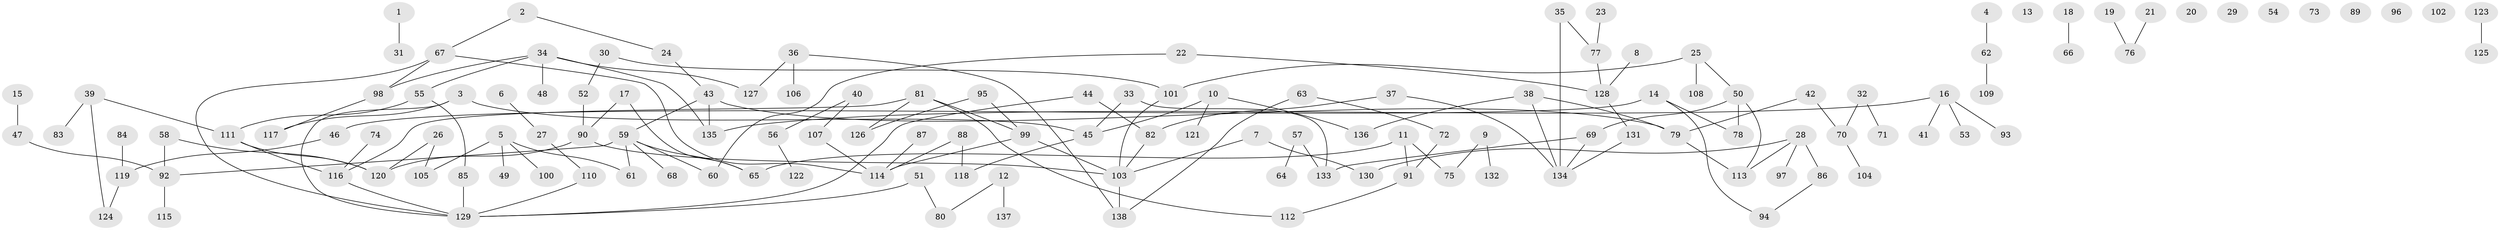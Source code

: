 // Generated by graph-tools (version 1.1) at 2025/49/03/09/25 03:49:04]
// undirected, 138 vertices, 150 edges
graph export_dot {
graph [start="1"]
  node [color=gray90,style=filled];
  1;
  2;
  3;
  4;
  5;
  6;
  7;
  8;
  9;
  10;
  11;
  12;
  13;
  14;
  15;
  16;
  17;
  18;
  19;
  20;
  21;
  22;
  23;
  24;
  25;
  26;
  27;
  28;
  29;
  30;
  31;
  32;
  33;
  34;
  35;
  36;
  37;
  38;
  39;
  40;
  41;
  42;
  43;
  44;
  45;
  46;
  47;
  48;
  49;
  50;
  51;
  52;
  53;
  54;
  55;
  56;
  57;
  58;
  59;
  60;
  61;
  62;
  63;
  64;
  65;
  66;
  67;
  68;
  69;
  70;
  71;
  72;
  73;
  74;
  75;
  76;
  77;
  78;
  79;
  80;
  81;
  82;
  83;
  84;
  85;
  86;
  87;
  88;
  89;
  90;
  91;
  92;
  93;
  94;
  95;
  96;
  97;
  98;
  99;
  100;
  101;
  102;
  103;
  104;
  105;
  106;
  107;
  108;
  109;
  110;
  111;
  112;
  113;
  114;
  115;
  116;
  117;
  118;
  119;
  120;
  121;
  122;
  123;
  124;
  125;
  126;
  127;
  128;
  129;
  130;
  131;
  132;
  133;
  134;
  135;
  136;
  137;
  138;
  1 -- 31;
  2 -- 24;
  2 -- 67;
  3 -- 45;
  3 -- 117;
  3 -- 129;
  4 -- 62;
  5 -- 49;
  5 -- 61;
  5 -- 100;
  5 -- 105;
  6 -- 27;
  7 -- 103;
  7 -- 130;
  8 -- 128;
  9 -- 75;
  9 -- 132;
  10 -- 45;
  10 -- 121;
  10 -- 136;
  11 -- 65;
  11 -- 75;
  11 -- 91;
  12 -- 80;
  12 -- 137;
  14 -- 46;
  14 -- 78;
  14 -- 94;
  15 -- 47;
  16 -- 41;
  16 -- 53;
  16 -- 93;
  16 -- 135;
  17 -- 65;
  17 -- 90;
  18 -- 66;
  19 -- 76;
  21 -- 76;
  22 -- 60;
  22 -- 128;
  23 -- 77;
  24 -- 43;
  25 -- 50;
  25 -- 101;
  25 -- 108;
  26 -- 105;
  26 -- 120;
  27 -- 110;
  28 -- 86;
  28 -- 97;
  28 -- 113;
  28 -- 130;
  30 -- 52;
  30 -- 101;
  32 -- 70;
  32 -- 71;
  33 -- 45;
  33 -- 133;
  34 -- 48;
  34 -- 55;
  34 -- 98;
  34 -- 127;
  34 -- 135;
  35 -- 77;
  35 -- 134;
  36 -- 106;
  36 -- 127;
  36 -- 138;
  37 -- 82;
  37 -- 134;
  38 -- 79;
  38 -- 134;
  38 -- 136;
  39 -- 83;
  39 -- 111;
  39 -- 124;
  40 -- 56;
  40 -- 107;
  42 -- 70;
  42 -- 79;
  43 -- 59;
  43 -- 79;
  43 -- 135;
  44 -- 82;
  44 -- 129;
  45 -- 118;
  46 -- 119;
  47 -- 92;
  50 -- 69;
  50 -- 78;
  50 -- 113;
  51 -- 80;
  51 -- 129;
  52 -- 90;
  55 -- 85;
  55 -- 111;
  56 -- 122;
  57 -- 64;
  57 -- 133;
  58 -- 92;
  58 -- 120;
  59 -- 60;
  59 -- 61;
  59 -- 65;
  59 -- 68;
  59 -- 92;
  62 -- 109;
  63 -- 72;
  63 -- 138;
  67 -- 98;
  67 -- 114;
  67 -- 129;
  69 -- 133;
  69 -- 134;
  70 -- 104;
  72 -- 91;
  74 -- 116;
  77 -- 128;
  79 -- 113;
  81 -- 99;
  81 -- 112;
  81 -- 116;
  81 -- 126;
  82 -- 103;
  84 -- 119;
  85 -- 129;
  86 -- 94;
  87 -- 114;
  88 -- 114;
  88 -- 118;
  90 -- 103;
  90 -- 120;
  91 -- 112;
  92 -- 115;
  95 -- 99;
  95 -- 126;
  98 -- 117;
  99 -- 103;
  99 -- 114;
  101 -- 103;
  103 -- 138;
  107 -- 114;
  110 -- 129;
  111 -- 116;
  111 -- 120;
  116 -- 129;
  119 -- 124;
  123 -- 125;
  128 -- 131;
  131 -- 134;
}
